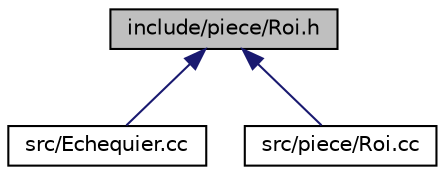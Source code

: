 digraph "include/piece/Roi.h"
{
 // LATEX_PDF_SIZE
  edge [fontname="Helvetica",fontsize="10",labelfontname="Helvetica",labelfontsize="10"];
  node [fontname="Helvetica",fontsize="10",shape=record];
  Node1 [label="include/piece/Roi.h",height=0.2,width=0.4,color="black", fillcolor="grey75", style="filled", fontcolor="black",tooltip=" "];
  Node1 -> Node2 [dir="back",color="midnightblue",fontsize="10",style="solid"];
  Node2 [label="src/Echequier.cc",height=0.2,width=0.4,color="black", fillcolor="white", style="filled",URL="$_echequier_8cc.html",tooltip=" "];
  Node1 -> Node3 [dir="back",color="midnightblue",fontsize="10",style="solid"];
  Node3 [label="src/piece/Roi.cc",height=0.2,width=0.4,color="black", fillcolor="white", style="filled",URL="$_roi_8cc.html",tooltip=" "];
}
